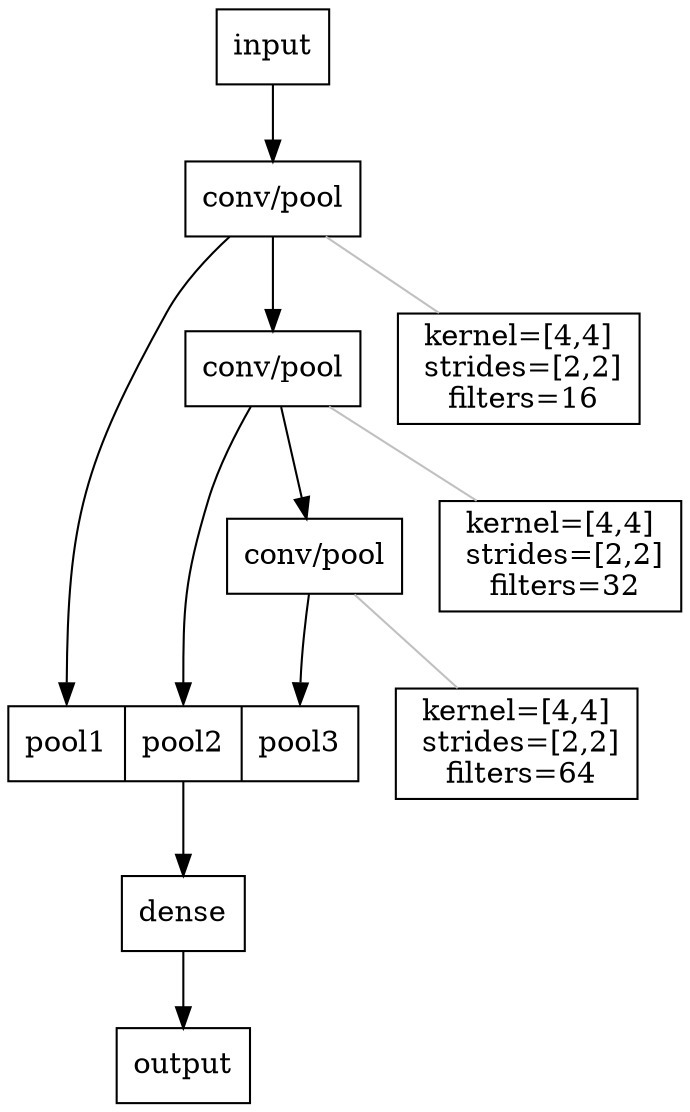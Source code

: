 digraph CNN {
	node [shape =record];

	flat [label = "{  { <f0> pool1 | <f1> pool2 | <f2> pool3 }  } "];
	conv1 [label ="conv/pool"];
	conv2 [label ="conv/pool"];
	conv3 [label ="conv/pool"];

	d1 [label = "kernel=[4,4]\n strides=[2,2]\n filters=16"]
	d2 [label = "kernel=[4,4]\n strides=[2,2]\n filters=32"]
	d3 [label = "kernel=[4,4]\n strides=[2,2]\n filters=64"]

	subgraph A {
		edge [dir=none, color=gray]
		conv1 -> d1;
		conv2 -> d2;
		conv3 -> d3;
	}

	input -> conv1;
	conv1 -> conv2;
	conv2 -> conv3;
	conv1 -> "flat":f0;
	conv2 -> "flat":f1;
	conv3 -> "flat":f2;

	subgraph c_1 {
		label="Subgraph B";
		flat -> dense;
		dense -> output;
	}
}

